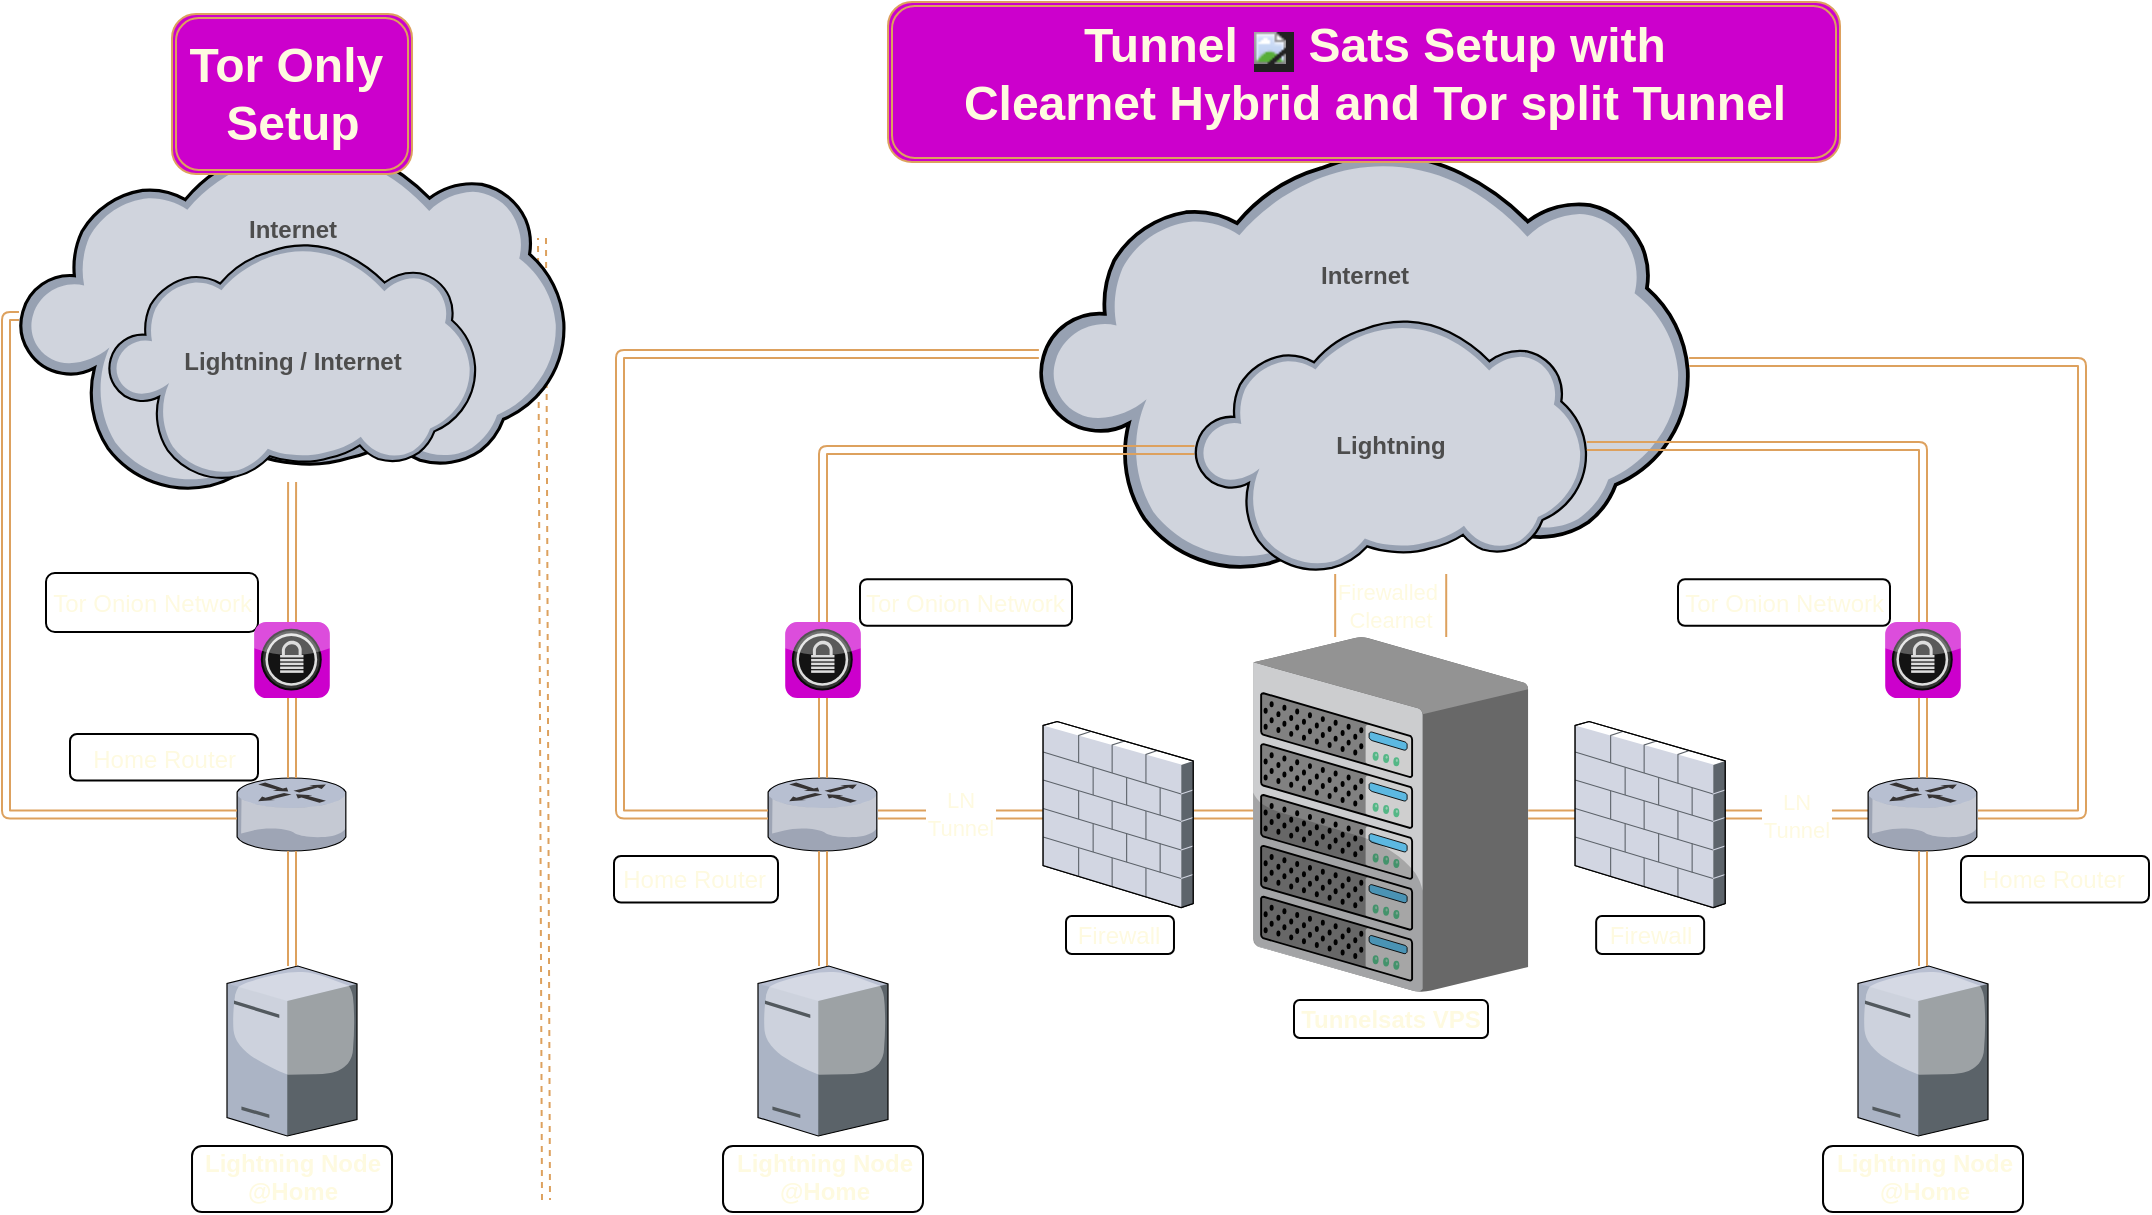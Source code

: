 <mxfile version="21.2.4" type="github">
  <diagram name="Page-1" id="822b0af5-4adb-64df-f703-e8dfc1f81529">
    <mxGraphModel dx="1914" dy="1075" grid="0" gridSize="10" guides="1" tooltips="1" connect="1" arrows="1" fold="1" page="1" pageScale="1" pageWidth="1100" pageHeight="850" background="none" math="0" shadow="0">
      <root>
        <mxCell id="0" />
        <mxCell id="1" parent="0" />
        <mxCell id="AermZuYVe6SQBAC1pUVx-14" value="" style="rounded=1;whiteSpace=wrap;html=1;" vertex="1" parent="1">
          <mxGeometry x="852" y="429.63" width="106" height="23.25" as="geometry" />
        </mxCell>
        <mxCell id="AermZuYVe6SQBAC1pUVx-13" value="" style="rounded=1;whiteSpace=wrap;html=1;" vertex="1" parent="1">
          <mxGeometry x="993.5" y="568" width="94" height="23.25" as="geometry" />
        </mxCell>
        <mxCell id="AermZuYVe6SQBAC1pUVx-12" value="" style="rounded=1;whiteSpace=wrap;html=1;" vertex="1" parent="1">
          <mxGeometry x="924.51" y="713" width="99.99" height="33" as="geometry" />
        </mxCell>
        <mxCell id="AermZuYVe6SQBAC1pUVx-11" value="" style="rounded=1;whiteSpace=wrap;html=1;" vertex="1" parent="1">
          <mxGeometry x="546" y="598" width="53.99" height="19" as="geometry" />
        </mxCell>
        <mxCell id="AermZuYVe6SQBAC1pUVx-10" value="" style="rounded=1;whiteSpace=wrap;html=1;" vertex="1" parent="1">
          <mxGeometry x="660" y="640" width="97" height="19" as="geometry" />
        </mxCell>
        <mxCell id="AermZuYVe6SQBAC1pUVx-9" value="" style="rounded=1;whiteSpace=wrap;html=1;" vertex="1" parent="1">
          <mxGeometry x="811.08" y="598" width="53.99" height="19" as="geometry" />
        </mxCell>
        <mxCell id="AermZuYVe6SQBAC1pUVx-8" value="" style="rounded=1;whiteSpace=wrap;html=1;" vertex="1" parent="1">
          <mxGeometry x="374.51" y="713" width="99.99" height="33" as="geometry" />
        </mxCell>
        <mxCell id="AermZuYVe6SQBAC1pUVx-7" value="" style="rounded=1;whiteSpace=wrap;html=1;" vertex="1" parent="1">
          <mxGeometry x="109.01" y="713" width="99.99" height="33" as="geometry" />
        </mxCell>
        <mxCell id="AermZuYVe6SQBAC1pUVx-6" value="" style="rounded=1;whiteSpace=wrap;html=1;" vertex="1" parent="1">
          <mxGeometry x="320" y="568" width="82" height="23.25" as="geometry" />
        </mxCell>
        <mxCell id="AermZuYVe6SQBAC1pUVx-5" value="" style="rounded=1;whiteSpace=wrap;html=1;" vertex="1" parent="1">
          <mxGeometry x="443" y="429.63" width="106" height="23.25" as="geometry" />
        </mxCell>
        <mxCell id="AermZuYVe6SQBAC1pUVx-4" value="" style="rounded=1;whiteSpace=wrap;html=1;" vertex="1" parent="1">
          <mxGeometry x="48" y="507" width="94" height="23.25" as="geometry" />
        </mxCell>
        <mxCell id="AermZuYVe6SQBAC1pUVx-3" value="" style="rounded=1;whiteSpace=wrap;html=1;" vertex="1" parent="1">
          <mxGeometry x="36" y="426.5" width="106" height="29.5" as="geometry" />
        </mxCell>
        <mxCell id="f5En9RY3kI0PJLUmDjsn-64" value="" style="endArrow=none;dashed=1;html=1;rounded=1;strokeColor=#DDA15E;fillColor=#BC6C25;shape=link;labelBackgroundColor=#283618;fontColor=#FEFAE0;" parent="1" edge="1">
          <mxGeometry width="50" height="50" relative="1" as="geometry">
            <mxPoint x="286" y="740" as="sourcePoint" />
            <mxPoint x="284" y="259" as="targetPoint" />
          </mxGeometry>
        </mxCell>
        <mxCell id="dzVO0lP-Pr6NHZDjBj-I-7" value="&lt;b&gt;&lt;font color=&quot;#4d4d4d&quot;&gt;Internet&lt;br&gt;&lt;br&gt;&lt;br&gt;&lt;br&gt;&lt;br&gt;&lt;br&gt;&lt;br&gt;&lt;/font&gt;&lt;/b&gt;" style="verticalLabelPosition=middle;aspect=fixed;html=1;verticalAlign=middle;strokeColor=#DDA15E;align=center;outlineConnect=0;shape=mxgraph.citrix.cloud;fillColor=#BC6C25;labelPosition=center;fontColor=#FEFAE0;rounded=1;" parent="1" vertex="1">
          <mxGeometry x="22.49" y="209" width="273.03" height="178.19" as="geometry" />
        </mxCell>
        <mxCell id="dzVO0lP-Pr6NHZDjBj-I-4" value="&lt;b&gt;&lt;font color=&quot;#4d4d4d&quot;&gt;Internet&lt;br&gt;&lt;br&gt;&lt;br&gt;&lt;br&gt;&lt;br&gt;&lt;br&gt;&lt;br&gt;&lt;/font&gt;&lt;/b&gt;" style="verticalLabelPosition=middle;aspect=fixed;html=1;verticalAlign=middle;strokeColor=#DDA15E;align=center;outlineConnect=0;shape=mxgraph.citrix.cloud;fillColor=#BC6C25;labelPosition=center;fontColor=#FEFAE0;rounded=1;" parent="1" vertex="1">
          <mxGeometry x="532.44" y="214.91" width="325.13" height="212.19" as="geometry" />
        </mxCell>
        <mxCell id="f5En9RY3kI0PJLUmDjsn-67" value="" style="shape=ext;double=1;rounded=1;whiteSpace=wrap;html=1;fillColor=#CC00CC;strokeColor=#DDA15E;fontColor=#FEFAE0;" parent="1" vertex="1">
          <mxGeometry x="99.01" y="147" width="120" height="80" as="geometry" />
        </mxCell>
        <mxCell id="DgfKNXVbrJm1uEiCSvom-1" value="Home Router" style="verticalLabelPosition=top;aspect=fixed;html=1;verticalAlign=bottom;strokeColor=none;align=right;outlineConnect=0;shape=mxgraph.citrix.router;labelPosition=left;fillColor=#BC6C25;fontColor=#FEFAE0;rounded=1;" parent="1" vertex="1">
          <mxGeometry x="131.5" y="529" width="55" height="36.5" as="geometry" />
        </mxCell>
        <mxCell id="f5En9RY3kI0PJLUmDjsn-39" value="LN&lt;br&gt;Tunnel" style="edgeStyle=orthogonalEdgeStyle;shape=link;rounded=1;orthogonalLoop=1;jettySize=auto;html=1;fillColor=#BC6C25;strokeColor=#DDA15E;labelBackgroundColor=default;fontColor=#FEFAE0;labelBorderColor=#FFFFFF;" parent="1" source="DgfKNXVbrJm1uEiCSvom-3" target="f5En9RY3kI0PJLUmDjsn-25" edge="1">
          <mxGeometry relative="1" as="geometry" />
        </mxCell>
        <mxCell id="f5En9RY3kI0PJLUmDjsn-41" value="" style="edgeStyle=orthogonalEdgeStyle;shape=link;rounded=1;orthogonalLoop=1;jettySize=auto;html=1;strokeColor=#DDA15E;fillColor=#BC6C25;labelBackgroundColor=#283618;fontColor=#FEFAE0;" parent="1" source="DgfKNXVbrJm1uEiCSvom-3" target="f5En9RY3kI0PJLUmDjsn-40" edge="1">
          <mxGeometry relative="1" as="geometry">
            <mxPoint x="639.57" y="547" as="targetPoint" />
          </mxGeometry>
        </mxCell>
        <mxCell id="DgfKNXVbrJm1uEiCSvom-3" value="Firewall" style="verticalLabelPosition=bottom;aspect=fixed;html=1;verticalAlign=top;strokeColor=none;align=center;outlineConnect=0;shape=mxgraph.citrix.firewall;fillColor=#BC6C25;fontColor=#FEFAE0;rounded=1;" parent="1" vertex="1">
          <mxGeometry x="534.57" y="500.75" width="75" height="93" as="geometry" />
        </mxCell>
        <mxCell id="DgfKNXVbrJm1uEiCSvom-4" value="&lt;b&gt;Lightning Node&lt;br&gt;@Home&lt;/b&gt;" style="verticalLabelPosition=bottom;aspect=fixed;html=1;verticalAlign=top;strokeColor=none;align=center;outlineConnect=0;shape=mxgraph.citrix.license_server;fillColor=#BC6C25;fontColor=#FEFAE0;rounded=1;" parent="1" vertex="1">
          <mxGeometry x="126.5" y="623" width="65" height="85" as="geometry" />
        </mxCell>
        <mxCell id="f5En9RY3kI0PJLUmDjsn-6" value="" style="edgeStyle=orthogonalEdgeStyle;rounded=1;orthogonalLoop=1;jettySize=auto;html=1;shape=link;fillColor=#BC6C25;labelBackgroundColor=#283618;strokeColor=#DDA15E;fontColor=#FEFAE0;" parent="1" source="DgfKNXVbrJm1uEiCSvom-4" target="DgfKNXVbrJm1uEiCSvom-1" edge="1">
          <mxGeometry relative="1" as="geometry">
            <mxPoint x="66" y="431" as="sourcePoint" />
            <mxPoint x="76" y="391" as="targetPoint" />
          </mxGeometry>
        </mxCell>
        <mxCell id="f5En9RY3kI0PJLUmDjsn-13" value="" style="edgeStyle=orthogonalEdgeStyle;rounded=1;orthogonalLoop=1;jettySize=auto;html=1;shape=link;fillColor=#BC6C25;labelBackgroundColor=#283618;strokeColor=#DDA15E;fontColor=#FEFAE0;startArrow=none;" parent="1" source="f5En9RY3kI0PJLUmDjsn-15" edge="1">
          <mxGeometry relative="1" as="geometry">
            <mxPoint x="285.486" y="549.25" as="sourcePoint" />
            <mxPoint x="159" y="481" as="targetPoint" />
          </mxGeometry>
        </mxCell>
        <mxCell id="f5En9RY3kI0PJLUmDjsn-17" value="" style="edgeStyle=orthogonalEdgeStyle;shape=link;rounded=1;orthogonalLoop=1;jettySize=auto;html=1;fillColor=#BC6C25;labelBackgroundColor=#283618;strokeColor=#DDA15E;fontColor=#FEFAE0;" parent="1" source="f5En9RY3kI0PJLUmDjsn-15" target="f5En9RY3kI0PJLUmDjsn-8" edge="1">
          <mxGeometry relative="1" as="geometry" />
        </mxCell>
        <mxCell id="f5En9RY3kI0PJLUmDjsn-8" value="&lt;b&gt;&lt;font color=&quot;#4d4d4d&quot;&gt;Lightning / Internet&lt;/font&gt;&lt;/b&gt;" style="verticalLabelPosition=middle;aspect=fixed;html=1;verticalAlign=middle;strokeColor=#DDA15E;align=center;outlineConnect=0;shape=mxgraph.citrix.cloud;fillColor=#BC6C25;labelPosition=center;fontColor=#FEFAE0;rounded=1;" parent="1" vertex="1">
          <mxGeometry x="67.07" y="261" width="183.87" height="120" as="geometry" />
        </mxCell>
        <mxCell id="f5En9RY3kI0PJLUmDjsn-25" value="Home Router" style="verticalLabelPosition=bottom;aspect=fixed;html=1;verticalAlign=top;strokeColor=none;align=right;outlineConnect=0;shape=mxgraph.citrix.router;labelPosition=left;fillColor=#BC6C25;fontColor=#FEFAE0;rounded=1;" parent="1" vertex="1">
          <mxGeometry x="397.0" y="529" width="55" height="36.5" as="geometry" />
        </mxCell>
        <mxCell id="f5En9RY3kI0PJLUmDjsn-26" value="&lt;b&gt;Lightning Node&lt;br&gt;@Home&lt;/b&gt;" style="verticalLabelPosition=bottom;aspect=fixed;html=1;verticalAlign=top;strokeColor=none;align=center;outlineConnect=0;shape=mxgraph.citrix.license_server;fillColor=#BC6C25;fontColor=#FEFAE0;rounded=1;" parent="1" vertex="1">
          <mxGeometry x="392.0" y="623" width="65" height="85" as="geometry" />
        </mxCell>
        <mxCell id="f5En9RY3kI0PJLUmDjsn-27" value="" style="edgeStyle=orthogonalEdgeStyle;rounded=1;orthogonalLoop=1;jettySize=auto;html=1;shape=link;fillColor=#BC6C25;labelBackgroundColor=#283618;strokeColor=#DDA15E;fontColor=#FEFAE0;" parent="1" source="f5En9RY3kI0PJLUmDjsn-26" target="f5En9RY3kI0PJLUmDjsn-25" edge="1">
          <mxGeometry relative="1" as="geometry">
            <mxPoint x="331.5" y="439" as="sourcePoint" />
            <mxPoint x="341.5" y="399" as="targetPoint" />
          </mxGeometry>
        </mxCell>
        <mxCell id="f5En9RY3kI0PJLUmDjsn-28" value="" style="edgeStyle=orthogonalEdgeStyle;rounded=1;orthogonalLoop=1;jettySize=auto;html=1;shape=link;fillColor=#BC6C25;labelBackgroundColor=#283618;strokeColor=#DDA15E;fontColor=#FEFAE0;" parent="1" source="f5En9RY3kI0PJLUmDjsn-25" edge="1">
          <mxGeometry relative="1" as="geometry">
            <mxPoint x="550.986" y="557.25" as="sourcePoint" />
            <mxPoint x="424.5" y="489" as="targetPoint" />
          </mxGeometry>
        </mxCell>
        <mxCell id="f5En9RY3kI0PJLUmDjsn-29" value="" style="edgeStyle=orthogonalEdgeStyle;shape=link;rounded=1;orthogonalLoop=1;jettySize=auto;html=1;fillColor=#BC6C25;labelBackgroundColor=#283618;strokeColor=#DDA15E;fontColor=#FEFAE0;" parent="1" source="f5En9RY3kI0PJLUmDjsn-30" target="f5En9RY3kI0PJLUmDjsn-31" edge="1">
          <mxGeometry relative="1" as="geometry">
            <mxPoint x="568" y="394" as="targetPoint" />
            <Array as="points">
              <mxPoint x="424" y="365" />
            </Array>
          </mxGeometry>
        </mxCell>
        <mxCell id="f5En9RY3kI0PJLUmDjsn-30" value="Tor Onion Network" style="verticalLabelPosition=top;aspect=fixed;html=1;verticalAlign=bottom;strokeColor=none;align=left;outlineConnect=0;shape=mxgraph.citrix.role_secure_access;fillColor=#CC00CC;gradientDirection=south;labelPosition=right;fontColor=#FEFAE0;rounded=1;" parent="1" vertex="1">
          <mxGeometry x="405.5" y="451" width="38" height="38" as="geometry" />
        </mxCell>
        <mxCell id="f5En9RY3kI0PJLUmDjsn-31" value="&lt;b&gt;&lt;font color=&quot;#4d4d4d&quot;&gt;Lightning&lt;/font&gt;&lt;/b&gt;" style="verticalLabelPosition=middle;aspect=fixed;html=1;verticalAlign=middle;strokeColor=#DDA15E;align=center;outlineConnect=0;shape=mxgraph.citrix.cloud;fillColor=#BC6C25;labelPosition=center;fontColor=#FEFAE0;rounded=1;" parent="1" vertex="1">
          <mxGeometry x="610.25" y="299" width="196.13" height="128" as="geometry" />
        </mxCell>
        <mxCell id="f5En9RY3kI0PJLUmDjsn-40" value="&lt;b&gt;Tunnelsats VPS&lt;/b&gt;" style="verticalLabelPosition=bottom;aspect=fixed;html=1;verticalAlign=top;strokeColor=none;align=center;outlineConnect=0;shape=mxgraph.citrix.chassis;fillColor=#BC6C25;fontColor=#FEFAE0;rounded=1;" parent="1" vertex="1">
          <mxGeometry x="639.57" y="458.5" width="137.5" height="177.5" as="geometry" />
        </mxCell>
        <mxCell id="f5En9RY3kI0PJLUmDjsn-44" value="LN&lt;br&gt;Tunnel" style="edgeStyle=orthogonalEdgeStyle;shape=link;rounded=1;orthogonalLoop=1;jettySize=auto;html=1;fillColor=#BC6C25;strokeColor=#DDA15E;labelBackgroundColor=default;fontColor=#FEFAE0;labelBorderColor=#FFFFFF;" parent="1" source="f5En9RY3kI0PJLUmDjsn-45" target="f5En9RY3kI0PJLUmDjsn-46" edge="1">
          <mxGeometry relative="1" as="geometry" />
        </mxCell>
        <mxCell id="f5En9RY3kI0PJLUmDjsn-55" value="" style="edgeStyle=orthogonalEdgeStyle;shape=link;rounded=1;orthogonalLoop=1;jettySize=auto;html=1;strokeColor=#DDA15E;fillColor=#BC6C25;labelBackgroundColor=#283618;fontColor=#FEFAE0;" parent="1" source="f5En9RY3kI0PJLUmDjsn-45" target="f5En9RY3kI0PJLUmDjsn-40" edge="1">
          <mxGeometry relative="1" as="geometry" />
        </mxCell>
        <mxCell id="f5En9RY3kI0PJLUmDjsn-45" value="Firewall" style="verticalLabelPosition=bottom;aspect=fixed;html=1;verticalAlign=top;strokeColor=none;align=center;outlineConnect=0;shape=mxgraph.citrix.firewall;fillColor=#BC6C25;fontColor=#FEFAE0;rounded=1;" parent="1" vertex="1">
          <mxGeometry x="800.57" y="500.75" width="75" height="93" as="geometry" />
        </mxCell>
        <mxCell id="f5En9RY3kI0PJLUmDjsn-46" value="Home Router" style="verticalLabelPosition=bottom;aspect=fixed;html=1;verticalAlign=top;strokeColor=none;align=left;outlineConnect=0;shape=mxgraph.citrix.router;labelPosition=right;fillColor=#BC6C25;fontColor=#FEFAE0;rounded=1;" parent="1" vertex="1">
          <mxGeometry x="947.0" y="529" width="55" height="36.5" as="geometry" />
        </mxCell>
        <mxCell id="f5En9RY3kI0PJLUmDjsn-47" value="&lt;b&gt;Lightning Node&lt;br&gt;@Home&lt;/b&gt;" style="verticalLabelPosition=bottom;aspect=fixed;html=1;verticalAlign=top;strokeColor=none;align=center;outlineConnect=0;shape=mxgraph.citrix.license_server;fillColor=#BC6C25;fontColor=#FEFAE0;rounded=1;" parent="1" vertex="1">
          <mxGeometry x="942.0" y="623" width="65" height="85" as="geometry" />
        </mxCell>
        <mxCell id="f5En9RY3kI0PJLUmDjsn-48" value="" style="edgeStyle=orthogonalEdgeStyle;rounded=1;orthogonalLoop=1;jettySize=auto;html=1;shape=link;fillColor=#BC6C25;labelBackgroundColor=#283618;strokeColor=#DDA15E;fontColor=#FEFAE0;" parent="1" source="f5En9RY3kI0PJLUmDjsn-47" target="f5En9RY3kI0PJLUmDjsn-46" edge="1">
          <mxGeometry relative="1" as="geometry">
            <mxPoint x="881.5" y="439" as="sourcePoint" />
            <mxPoint x="891.5" y="399" as="targetPoint" />
          </mxGeometry>
        </mxCell>
        <mxCell id="f5En9RY3kI0PJLUmDjsn-49" value="" style="edgeStyle=orthogonalEdgeStyle;rounded=1;orthogonalLoop=1;jettySize=auto;html=1;shape=link;fillColor=#BC6C25;labelBackgroundColor=#283618;strokeColor=#DDA15E;fontColor=#FEFAE0;" parent="1" source="f5En9RY3kI0PJLUmDjsn-46" edge="1">
          <mxGeometry relative="1" as="geometry">
            <mxPoint x="1100.986" y="557.25" as="sourcePoint" />
            <mxPoint x="974.5" y="489" as="targetPoint" />
          </mxGeometry>
        </mxCell>
        <mxCell id="f5En9RY3kI0PJLUmDjsn-50" value="" style="edgeStyle=orthogonalEdgeStyle;shape=link;rounded=1;orthogonalLoop=1;jettySize=auto;html=1;fillColor=#BC6C25;labelBackgroundColor=#283618;strokeColor=#DDA15E;fontColor=#FEFAE0;" parent="1" source="f5En9RY3kI0PJLUmDjsn-51" target="f5En9RY3kI0PJLUmDjsn-31" edge="1">
          <mxGeometry relative="1" as="geometry">
            <mxPoint x="807.57" y="329" as="targetPoint" />
            <Array as="points">
              <mxPoint x="974" y="363" />
              <mxPoint x="810" y="363" />
            </Array>
          </mxGeometry>
        </mxCell>
        <mxCell id="f5En9RY3kI0PJLUmDjsn-51" value="Tor Onion Network" style="verticalLabelPosition=top;aspect=fixed;html=1;verticalAlign=bottom;strokeColor=none;align=right;outlineConnect=0;shape=mxgraph.citrix.role_secure_access;fillColor=#CC00CC;gradientDirection=south;labelPosition=left;fontColor=#FEFAE0;rounded=1;" parent="1" vertex="1">
          <mxGeometry x="955.5" y="451" width="38" height="38" as="geometry" />
        </mxCell>
        <mxCell id="f5En9RY3kI0PJLUmDjsn-59" value="Firewalled&amp;nbsp;&lt;br&gt;Clearnet" style="edgeStyle=orthogonalEdgeStyle;shape=link;rounded=1;orthogonalLoop=1;jettySize=auto;html=1;strokeColor=#DDA15E;fillColor=#BC6C25;width=55.517;labelBackgroundColor=default;fontColor=#FEFAE0;labelBorderColor=none;" parent="1" source="f5En9RY3kI0PJLUmDjsn-40" target="f5En9RY3kI0PJLUmDjsn-31" edge="1">
          <mxGeometry relative="1" as="geometry">
            <mxPoint x="603.57" y="557.276" as="sourcePoint" />
            <mxPoint x="649.57" y="557.276" as="targetPoint" />
          </mxGeometry>
        </mxCell>
        <mxCell id="f5En9RY3kI0PJLUmDjsn-66" value="Tor Only&amp;nbsp;&lt;br&gt;Setup" style="text;strokeColor=none;fillColor=none;html=1;fontSize=24;fontStyle=1;verticalAlign=middle;align=center;fontColor=#FEFAE0;rounded=1;" parent="1" vertex="1">
          <mxGeometry x="109.01" y="167" width="100" height="40" as="geometry" />
        </mxCell>
        <mxCell id="f5En9RY3kI0PJLUmDjsn-68" value="" style="shape=ext;double=1;rounded=1;whiteSpace=wrap;html=1;fillColor=#CC00CC;strokeColor=#DDA15E;fontColor=#FEFAE0;" parent="1" vertex="1">
          <mxGeometry x="457" y="141" width="476" height="80" as="geometry" />
        </mxCell>
        <mxCell id="f5En9RY3kI0PJLUmDjsn-69" value="Tunnel&amp;nbsp;&lt;img draggable=&quot;false&quot; class=&quot;emoji emoji-small&quot; src=&quot;https://webz.telegram.org/img-apple-64/26a1.png&quot; alt=&quot;⚡&quot; style=&quot;box-sizing: border-box ; vertical-align: 0px ; border-style: none ; background: 0% 0% / 1.25rem no-repeat rgb(33 , 33 , 33) ; color: rgba(0 , 0 , 0 , 0) ; display: inline-block ; width: 1.25rem ; height: 1.25rem ; overflow: hidden ; margin: 0px 1px -5px ; font-family: &amp;#34;roboto&amp;#34; , , &amp;#34;blinkmacsystemfont&amp;#34; , &amp;#34;apple color emoji&amp;#34; , &amp;#34;segoe ui&amp;#34; , &amp;#34;oxygen&amp;#34; , &amp;#34;ubuntu&amp;#34; , &amp;#34;cantarell&amp;#34; , &amp;#34;fira sans&amp;#34; , &amp;#34;droid sans&amp;#34; , &amp;#34;helvetica neue&amp;#34; , sans-serif ; font-size: 16px ; font-weight: 400&quot;&gt;&amp;nbsp;Sats Setup with &lt;br&gt;Clearnet Hybrid and Tor split Tunnel" style="text;strokeColor=none;fillColor=none;html=1;fontSize=24;fontStyle=1;verticalAlign=middle;align=center;fontColor=#FEFAE0;rounded=1;" parent="1" vertex="1">
          <mxGeometry x="657" y="157" width="86.5" height="40" as="geometry" />
        </mxCell>
        <mxCell id="dzVO0lP-Pr6NHZDjBj-I-5" value="" style="edgeStyle=orthogonalEdgeStyle;shape=link;rounded=1;orthogonalLoop=1;jettySize=auto;html=1;fillColor=#BC6C25;labelBackgroundColor=#283618;strokeColor=#DDA15E;fontColor=#FEFAE0;" parent="1" source="f5En9RY3kI0PJLUmDjsn-25" target="dzVO0lP-Pr6NHZDjBj-I-4" edge="1">
          <mxGeometry relative="1" as="geometry">
            <mxPoint x="508.76" y="278.019" as="targetPoint" />
            <Array as="points">
              <mxPoint x="323" y="547" />
              <mxPoint x="323" y="317" />
            </Array>
            <mxPoint x="322.996" y="363.99" as="sourcePoint" />
          </mxGeometry>
        </mxCell>
        <mxCell id="dzVO0lP-Pr6NHZDjBj-I-6" value="" style="edgeStyle=orthogonalEdgeStyle;shape=link;rounded=1;orthogonalLoop=1;jettySize=auto;html=1;fillColor=#BC6C25;labelBackgroundColor=#283618;strokeColor=#DDA15E;fontColor=#FEFAE0;" parent="1" source="f5En9RY3kI0PJLUmDjsn-46" target="dzVO0lP-Pr6NHZDjBj-I-4" edge="1">
          <mxGeometry relative="1" as="geometry">
            <mxPoint x="1110.44" y="306.999" as="targetPoint" />
            <Array as="points">
              <mxPoint x="1054" y="321" />
            </Array>
            <mxPoint x="1018" y="553" as="sourcePoint" />
          </mxGeometry>
        </mxCell>
        <mxCell id="dzVO0lP-Pr6NHZDjBj-I-8" value="" style="edgeStyle=orthogonalEdgeStyle;shape=link;rounded=1;orthogonalLoop=1;jettySize=auto;html=1;fillColor=#BC6C25;labelBackgroundColor=#283618;strokeColor=#DDA15E;fontColor=#FEFAE0;" parent="1" source="DgfKNXVbrJm1uEiCSvom-1" target="dzVO0lP-Pr6NHZDjBj-I-7" edge="1">
          <mxGeometry relative="1" as="geometry">
            <mxPoint x="244.44" y="312.999" as="targetPoint" />
            <Array as="points">
              <mxPoint x="16" y="298" />
            </Array>
            <mxPoint x="109" y="543.227" as="sourcePoint" />
          </mxGeometry>
        </mxCell>
        <mxCell id="f5En9RY3kI0PJLUmDjsn-15" value="Tor Onion Network" style="verticalLabelPosition=top;aspect=fixed;html=1;verticalAlign=bottom;strokeColor=none;align=right;outlineConnect=0;shape=mxgraph.citrix.role_secure_access;fillColor=#CC00CC;gradientDirection=south;labelPosition=left;fontColor=#FEFAE0;rounded=1;" parent="1" vertex="1">
          <mxGeometry x="140" y="451" width="38" height="38" as="geometry" />
        </mxCell>
        <mxCell id="dzVO0lP-Pr6NHZDjBj-I-9" value="" style="edgeStyle=orthogonalEdgeStyle;rounded=1;orthogonalLoop=1;jettySize=auto;html=1;shape=link;fillColor=#BC6C25;labelBackgroundColor=#283618;strokeColor=#DDA15E;fontColor=#FEFAE0;endArrow=none;" parent="1" source="DgfKNXVbrJm1uEiCSvom-1" target="f5En9RY3kI0PJLUmDjsn-15" edge="1">
          <mxGeometry relative="1" as="geometry">
            <mxPoint x="159" y="529" as="sourcePoint" />
            <mxPoint x="159" y="481" as="targetPoint" />
          </mxGeometry>
        </mxCell>
      </root>
    </mxGraphModel>
  </diagram>
</mxfile>
